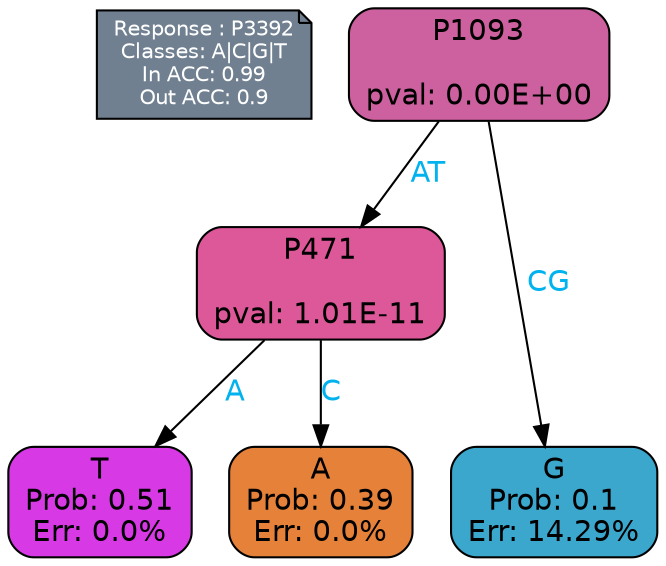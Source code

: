 digraph Tree {
node [shape=box, style="filled, rounded", color="black", fontname=helvetica] ;
graph [ranksep=equally, splines=polylines, bgcolor=transparent, dpi=600] ;
edge [fontname=helvetica] ;
LEGEND [label="Response : P3392
Classes: A|C|G|T
In ACC: 0.99
Out ACC: 0.9
",shape=note,align=left,style=filled,fillcolor="slategray",fontcolor="white",fontsize=10];1 [label="P1093

pval: 0.00E+00", fillcolor="#cd609e"] ;
2 [label="P471

pval: 1.01E-11", fillcolor="#dd5899"] ;
3 [label="T
Prob: 0.51
Err: 0.0%", fillcolor="#d739e5"] ;
4 [label="A
Prob: 0.39
Err: 0.0%", fillcolor="#e58139"] ;
5 [label="G
Prob: 0.1
Err: 14.29%", fillcolor="#3ba7cc"] ;
1 -> 2 [label="AT",fontcolor=deepskyblue2] ;
1 -> 5 [label="CG",fontcolor=deepskyblue2] ;
2 -> 3 [label="A",fontcolor=deepskyblue2] ;
2 -> 4 [label="C",fontcolor=deepskyblue2] ;
{rank = same; 3;4;5;}{rank = same; LEGEND;1;}}